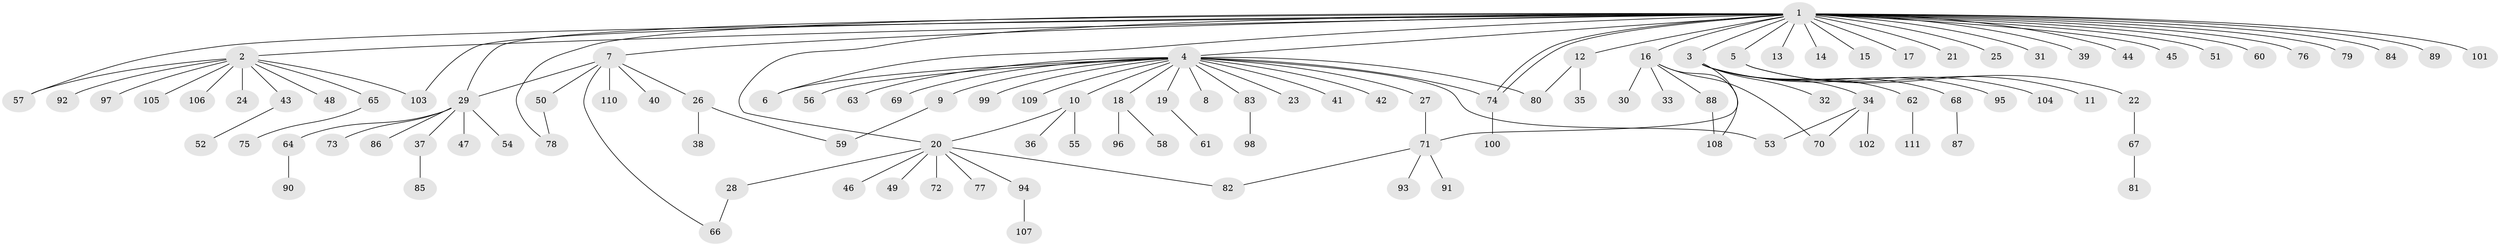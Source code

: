 // coarse degree distribution, {31: 0.011235955056179775, 10: 0.011235955056179775, 7: 0.02247191011235955, 21: 0.011235955056179775, 2: 0.19101123595505617, 6: 0.011235955056179775, 1: 0.6629213483146067, 3: 0.02247191011235955, 5: 0.02247191011235955, 9: 0.011235955056179775, 4: 0.02247191011235955}
// Generated by graph-tools (version 1.1) at 2025/23/03/03/25 07:23:53]
// undirected, 111 vertices, 126 edges
graph export_dot {
graph [start="1"]
  node [color=gray90,style=filled];
  1;
  2;
  3;
  4;
  5;
  6;
  7;
  8;
  9;
  10;
  11;
  12;
  13;
  14;
  15;
  16;
  17;
  18;
  19;
  20;
  21;
  22;
  23;
  24;
  25;
  26;
  27;
  28;
  29;
  30;
  31;
  32;
  33;
  34;
  35;
  36;
  37;
  38;
  39;
  40;
  41;
  42;
  43;
  44;
  45;
  46;
  47;
  48;
  49;
  50;
  51;
  52;
  53;
  54;
  55;
  56;
  57;
  58;
  59;
  60;
  61;
  62;
  63;
  64;
  65;
  66;
  67;
  68;
  69;
  70;
  71;
  72;
  73;
  74;
  75;
  76;
  77;
  78;
  79;
  80;
  81;
  82;
  83;
  84;
  85;
  86;
  87;
  88;
  89;
  90;
  91;
  92;
  93;
  94;
  95;
  96;
  97;
  98;
  99;
  100;
  101;
  102;
  103;
  104;
  105;
  106;
  107;
  108;
  109;
  110;
  111;
  1 -- 2;
  1 -- 3;
  1 -- 4;
  1 -- 5;
  1 -- 6;
  1 -- 7;
  1 -- 12;
  1 -- 13;
  1 -- 14;
  1 -- 15;
  1 -- 16;
  1 -- 17;
  1 -- 20;
  1 -- 21;
  1 -- 25;
  1 -- 29;
  1 -- 31;
  1 -- 39;
  1 -- 44;
  1 -- 45;
  1 -- 51;
  1 -- 57;
  1 -- 60;
  1 -- 74;
  1 -- 74;
  1 -- 76;
  1 -- 78;
  1 -- 79;
  1 -- 84;
  1 -- 89;
  1 -- 101;
  1 -- 103;
  2 -- 24;
  2 -- 43;
  2 -- 48;
  2 -- 57;
  2 -- 65;
  2 -- 92;
  2 -- 97;
  2 -- 103;
  2 -- 105;
  2 -- 106;
  3 -- 32;
  3 -- 34;
  3 -- 62;
  3 -- 68;
  3 -- 71;
  3 -- 95;
  3 -- 104;
  4 -- 6;
  4 -- 8;
  4 -- 9;
  4 -- 10;
  4 -- 18;
  4 -- 19;
  4 -- 23;
  4 -- 27;
  4 -- 41;
  4 -- 42;
  4 -- 53;
  4 -- 56;
  4 -- 63;
  4 -- 69;
  4 -- 74;
  4 -- 80;
  4 -- 83;
  4 -- 99;
  4 -- 109;
  5 -- 11;
  5 -- 22;
  7 -- 26;
  7 -- 29;
  7 -- 40;
  7 -- 50;
  7 -- 66;
  7 -- 110;
  9 -- 59;
  10 -- 20;
  10 -- 36;
  10 -- 55;
  12 -- 35;
  12 -- 80;
  16 -- 30;
  16 -- 33;
  16 -- 70;
  16 -- 88;
  16 -- 108;
  18 -- 58;
  18 -- 96;
  19 -- 61;
  20 -- 28;
  20 -- 46;
  20 -- 49;
  20 -- 72;
  20 -- 77;
  20 -- 82;
  20 -- 94;
  22 -- 67;
  26 -- 38;
  26 -- 59;
  27 -- 71;
  28 -- 66;
  29 -- 37;
  29 -- 47;
  29 -- 54;
  29 -- 64;
  29 -- 73;
  29 -- 86;
  34 -- 53;
  34 -- 70;
  34 -- 102;
  37 -- 85;
  43 -- 52;
  50 -- 78;
  62 -- 111;
  64 -- 90;
  65 -- 75;
  67 -- 81;
  68 -- 87;
  71 -- 82;
  71 -- 91;
  71 -- 93;
  74 -- 100;
  83 -- 98;
  88 -- 108;
  94 -- 107;
}

